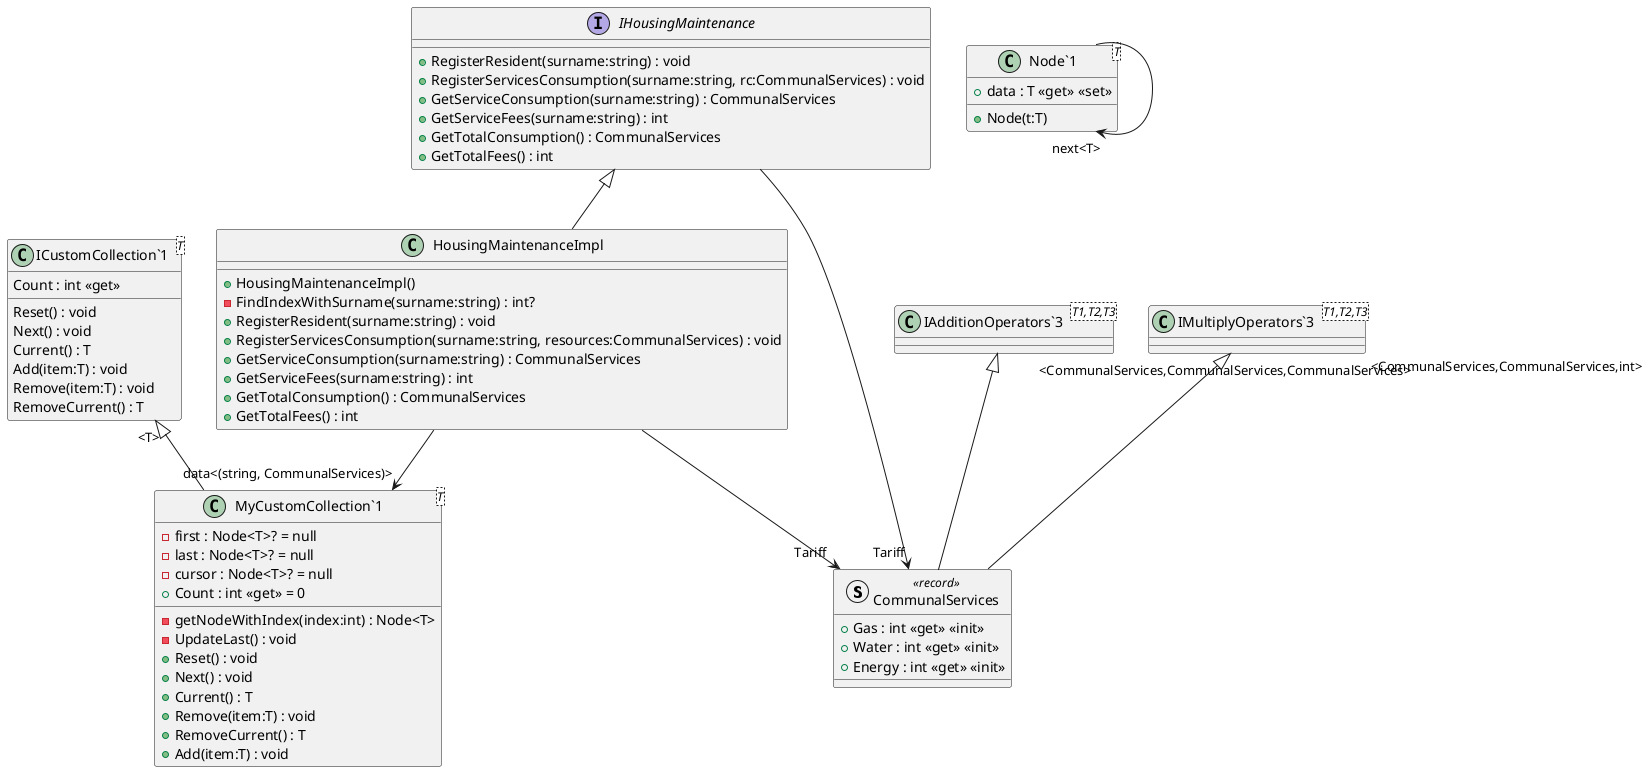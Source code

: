 @startuml
struct CommunalServices <<record>> {
    + Gas : int <<get>> <<init>>
    + Water : int <<get>> <<init>>
    + Energy : int <<get>> <<init>>
}
interface "ICustomCollection`1"<T> {
    Reset() : void
    Next() : void
    Current() : T
    Count : int <<get>>
    Add(item:T) : void
    Remove(item:T) : void
    RemoveCurrent() : T
}
class HousingMaintenanceImpl {
    + HousingMaintenanceImpl()
    - FindIndexWithSurname(surname:string) : int?
    + RegisterResident(surname:string) : void
    + RegisterServicesConsumption(surname:string, resources:CommunalServices) : void
    + GetServiceConsumption(surname:string) : CommunalServices
    + GetServiceFees(surname:string) : int
    + GetTotalConsumption() : CommunalServices
    + GetTotalFees() : int
}
class "MyCustomCollection`1"<T> {
}
IHousingMaintenance <|-- HousingMaintenanceImpl
HousingMaintenanceImpl --> "data<(string, CommunalServices)>" "MyCustomCollection`1"
HousingMaintenanceImpl --> "Tariff" CommunalServices
interface IHousingMaintenance {
    + RegisterResident(surname:string) : void
    + RegisterServicesConsumption(surname:string, rc:CommunalServices) : void
    + GetServiceConsumption(surname:string) : CommunalServices
    + GetServiceFees(surname:string) : int
    + GetTotalConsumption() : CommunalServices
    + GetTotalFees() : int
}
IHousingMaintenance --> "Tariff" CommunalServices

class "IAdditionOperators`3"<T1,T2,T3> {
}
class "IMultiplyOperators`3"<T1,T2,T3> {
}
"IAdditionOperators`3" "<CommunalServices,CommunalServices,CommunalServices>" <|-- CommunalServices
"IMultiplyOperators`3" "<CommunalServices,CommunalServices,int>" <|-- CommunalServices
class "Node`1"<T> {
    + data : T <<get>> <<set>>
    + Node(t:T)
}
class "MyCustomCollection`1"<T> {
    - first : Node<T>? = null
    - last : Node<T>? = null
    - cursor : Node<T>? = null
    + Count : int <<get>> = 0
    - getNodeWithIndex(index:int) : Node<T>
    - UpdateLast() : void
    + Reset() : void
    + Next() : void
    + Current() : T
    + Remove(item:T) : void
    + RemoveCurrent() : T
    + Add(item:T) : void
}
class "ICustomCollection`1"<T> {
}

"Node`1" --> "next<T>" "Node`1"
"ICustomCollection`1" "<T>" <|-- "MyCustomCollection`1"
@enduml
